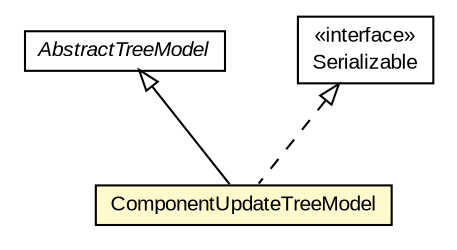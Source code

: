 #!/usr/local/bin/dot
#
# Class diagram 
# Generated by UMLGraph version 5.3 (http://www.umlgraph.org/)
#

digraph G {
	edge [fontname="arial",fontsize=10,labelfontname="arial",labelfontsize=10];
	node [fontname="arial",fontsize=10,shape=plaintext];
	nodesep=0.25;
	ranksep=0.5;
	// context.arch.logging.ComponentUpdateTreeModel
	c126714 [label=<<table title="context.arch.logging.ComponentUpdateTreeModel" border="0" cellborder="1" cellspacing="0" cellpadding="2" port="p" bgcolor="lemonChiffon" href="./ComponentUpdateTreeModel.html">
		<tr><td><table border="0" cellspacing="0" cellpadding="1">
<tr><td align="center" balign="center"> ComponentUpdateTreeModel </td></tr>
		</table></td></tr>
		</table>>, fontname="arial", fontcolor="black", fontsize=10.0];
	// context.arch.logging.AbstractTreeModel
	c126717 [label=<<table title="context.arch.logging.AbstractTreeModel" border="0" cellborder="1" cellspacing="0" cellpadding="2" port="p" href="./AbstractTreeModel.html">
		<tr><td><table border="0" cellspacing="0" cellpadding="1">
<tr><td align="center" balign="center"><font face="arial italic"> AbstractTreeModel </font></td></tr>
		</table></td></tr>
		</table>>, fontname="arial", fontcolor="black", fontsize=10.0];
	//context.arch.logging.ComponentUpdateTreeModel extends context.arch.logging.AbstractTreeModel
	c126717:p -> c126714:p [dir=back,arrowtail=empty];
	//context.arch.logging.ComponentUpdateTreeModel implements java.io.Serializable
	c126818:p -> c126714:p [dir=back,arrowtail=empty,style=dashed];
	// java.io.Serializable
	c126818 [label=<<table title="java.io.Serializable" border="0" cellborder="1" cellspacing="0" cellpadding="2" port="p" href="http://java.sun.com/j2se/1.4.2/docs/api/java/io/Serializable.html">
		<tr><td><table border="0" cellspacing="0" cellpadding="1">
<tr><td align="center" balign="center"> &#171;interface&#187; </td></tr>
<tr><td align="center" balign="center"> Serializable </td></tr>
		</table></td></tr>
		</table>>, fontname="arial", fontcolor="black", fontsize=10.0];
}

